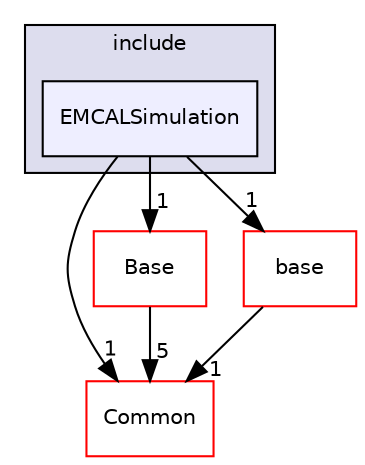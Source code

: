 digraph "/home/travis/build/AliceO2Group/AliceO2/Detectors/EMCAL/simulation/include/EMCALSimulation" {
  bgcolor=transparent;
  compound=true
  node [ fontsize="10", fontname="Helvetica"];
  edge [ labelfontsize="10", labelfontname="Helvetica"];
  subgraph clusterdir_7bf79a161bebea1697ee327feea7a1aa {
    graph [ bgcolor="#ddddee", pencolor="black", label="include" fontname="Helvetica", fontsize="10", URL="dir_7bf79a161bebea1697ee327feea7a1aa.html"]
  dir_db4a9ed0cc55fd17c70f7e404d003b3a [shape=box, label="EMCALSimulation", style="filled", fillcolor="#eeeeff", pencolor="black", URL="dir_db4a9ed0cc55fd17c70f7e404d003b3a.html"];
  }
  dir_4ab6b4cc6a7edbff49100e9123df213f [shape=box label="Common" color="red" URL="dir_4ab6b4cc6a7edbff49100e9123df213f.html"];
  dir_37c90836491b695b472bf98d1be8336b [shape=box label="Base" color="red" URL="dir_37c90836491b695b472bf98d1be8336b.html"];
  dir_478733f24fb8878a4cdf7773310adedd [shape=box label="base" color="red" URL="dir_478733f24fb8878a4cdf7773310adedd.html"];
  dir_37c90836491b695b472bf98d1be8336b->dir_4ab6b4cc6a7edbff49100e9123df213f [headlabel="5", labeldistance=1.5 headhref="dir_000057_000016.html"];
  dir_478733f24fb8878a4cdf7773310adedd->dir_4ab6b4cc6a7edbff49100e9123df213f [headlabel="1", labeldistance=1.5 headhref="dir_000061_000016.html"];
  dir_db4a9ed0cc55fd17c70f7e404d003b3a->dir_4ab6b4cc6a7edbff49100e9123df213f [headlabel="1", labeldistance=1.5 headhref="dir_000075_000016.html"];
  dir_db4a9ed0cc55fd17c70f7e404d003b3a->dir_37c90836491b695b472bf98d1be8336b [headlabel="1", labeldistance=1.5 headhref="dir_000075_000057.html"];
  dir_db4a9ed0cc55fd17c70f7e404d003b3a->dir_478733f24fb8878a4cdf7773310adedd [headlabel="1", labeldistance=1.5 headhref="dir_000075_000061.html"];
}
